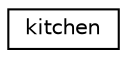 digraph "Graphical Class Hierarchy"
{
 // LATEX_PDF_SIZE
  edge [fontname="Helvetica",fontsize="10",labelfontname="Helvetica",labelfontsize="10"];
  node [fontname="Helvetica",fontsize="10",shape=record];
  rankdir="LR";
  Node0 [label="kitchen",height=0.2,width=0.4,color="black", fillcolor="white", style="filled",URL="$classkitchen.html",tooltip=" "];
}
